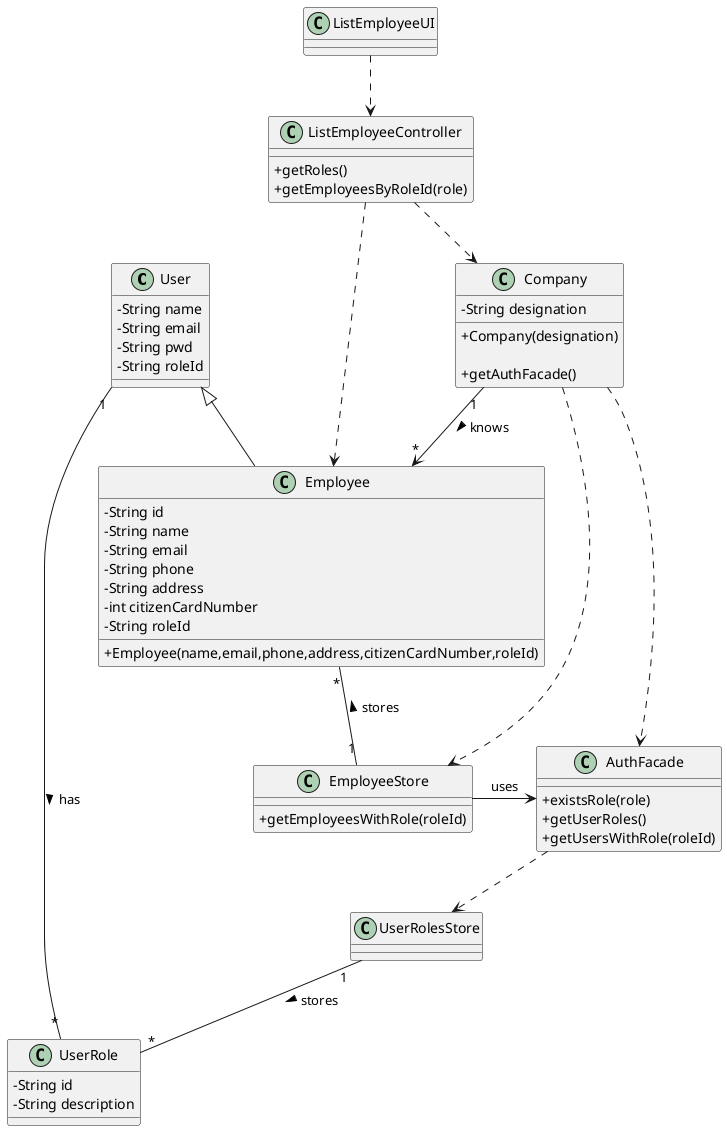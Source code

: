 @startuml
skinparam classAttributeIconSize 0

class User {
  - String name
  - String email
  - String pwd
  - String roleId
}

class Employee {
  -String id
  -String name
  -String email
  -String phone
  -String address
  -int citizenCardNumber
  -String roleId
  
  +Employee(name,email,phone,address,citizenCardNumber,roleId)
}

class Company {
  -String designation
  +Company(designation)

  +getAuthFacade()
}

class AuthFacade {
  +existsRole(role)
  +getUserRoles()
  +getUsersWithRole(roleId)
}

class EmployeeStore {
  +getEmployeesWithRole(roleId)
}

class ListEmployeeController {
  +getRoles()
  +getEmployeesByRoleId(role)
}

class UserRole {
  -String id
  -String description
}

class UserRolesStore {

}

class ListEmployeeUI {}

ListEmployeeUI ..> ListEmployeeController
ListEmployeeController ..> Employee
ListEmployeeController ..> Company

Company ..> AuthFacade
Company ..> EmployeeStore
EmployeeStore -> AuthFacade : uses
Employee "*" -- "1" EmployeeStore : stores <
Company "1" --> "*" Employee : knows >

UserRolesStore "1" -- "*" UserRole : stores >
AuthFacade ..> UserRolesStore
User "1" -- "*" UserRole : has >

User <|-- Employee 

@enduml
